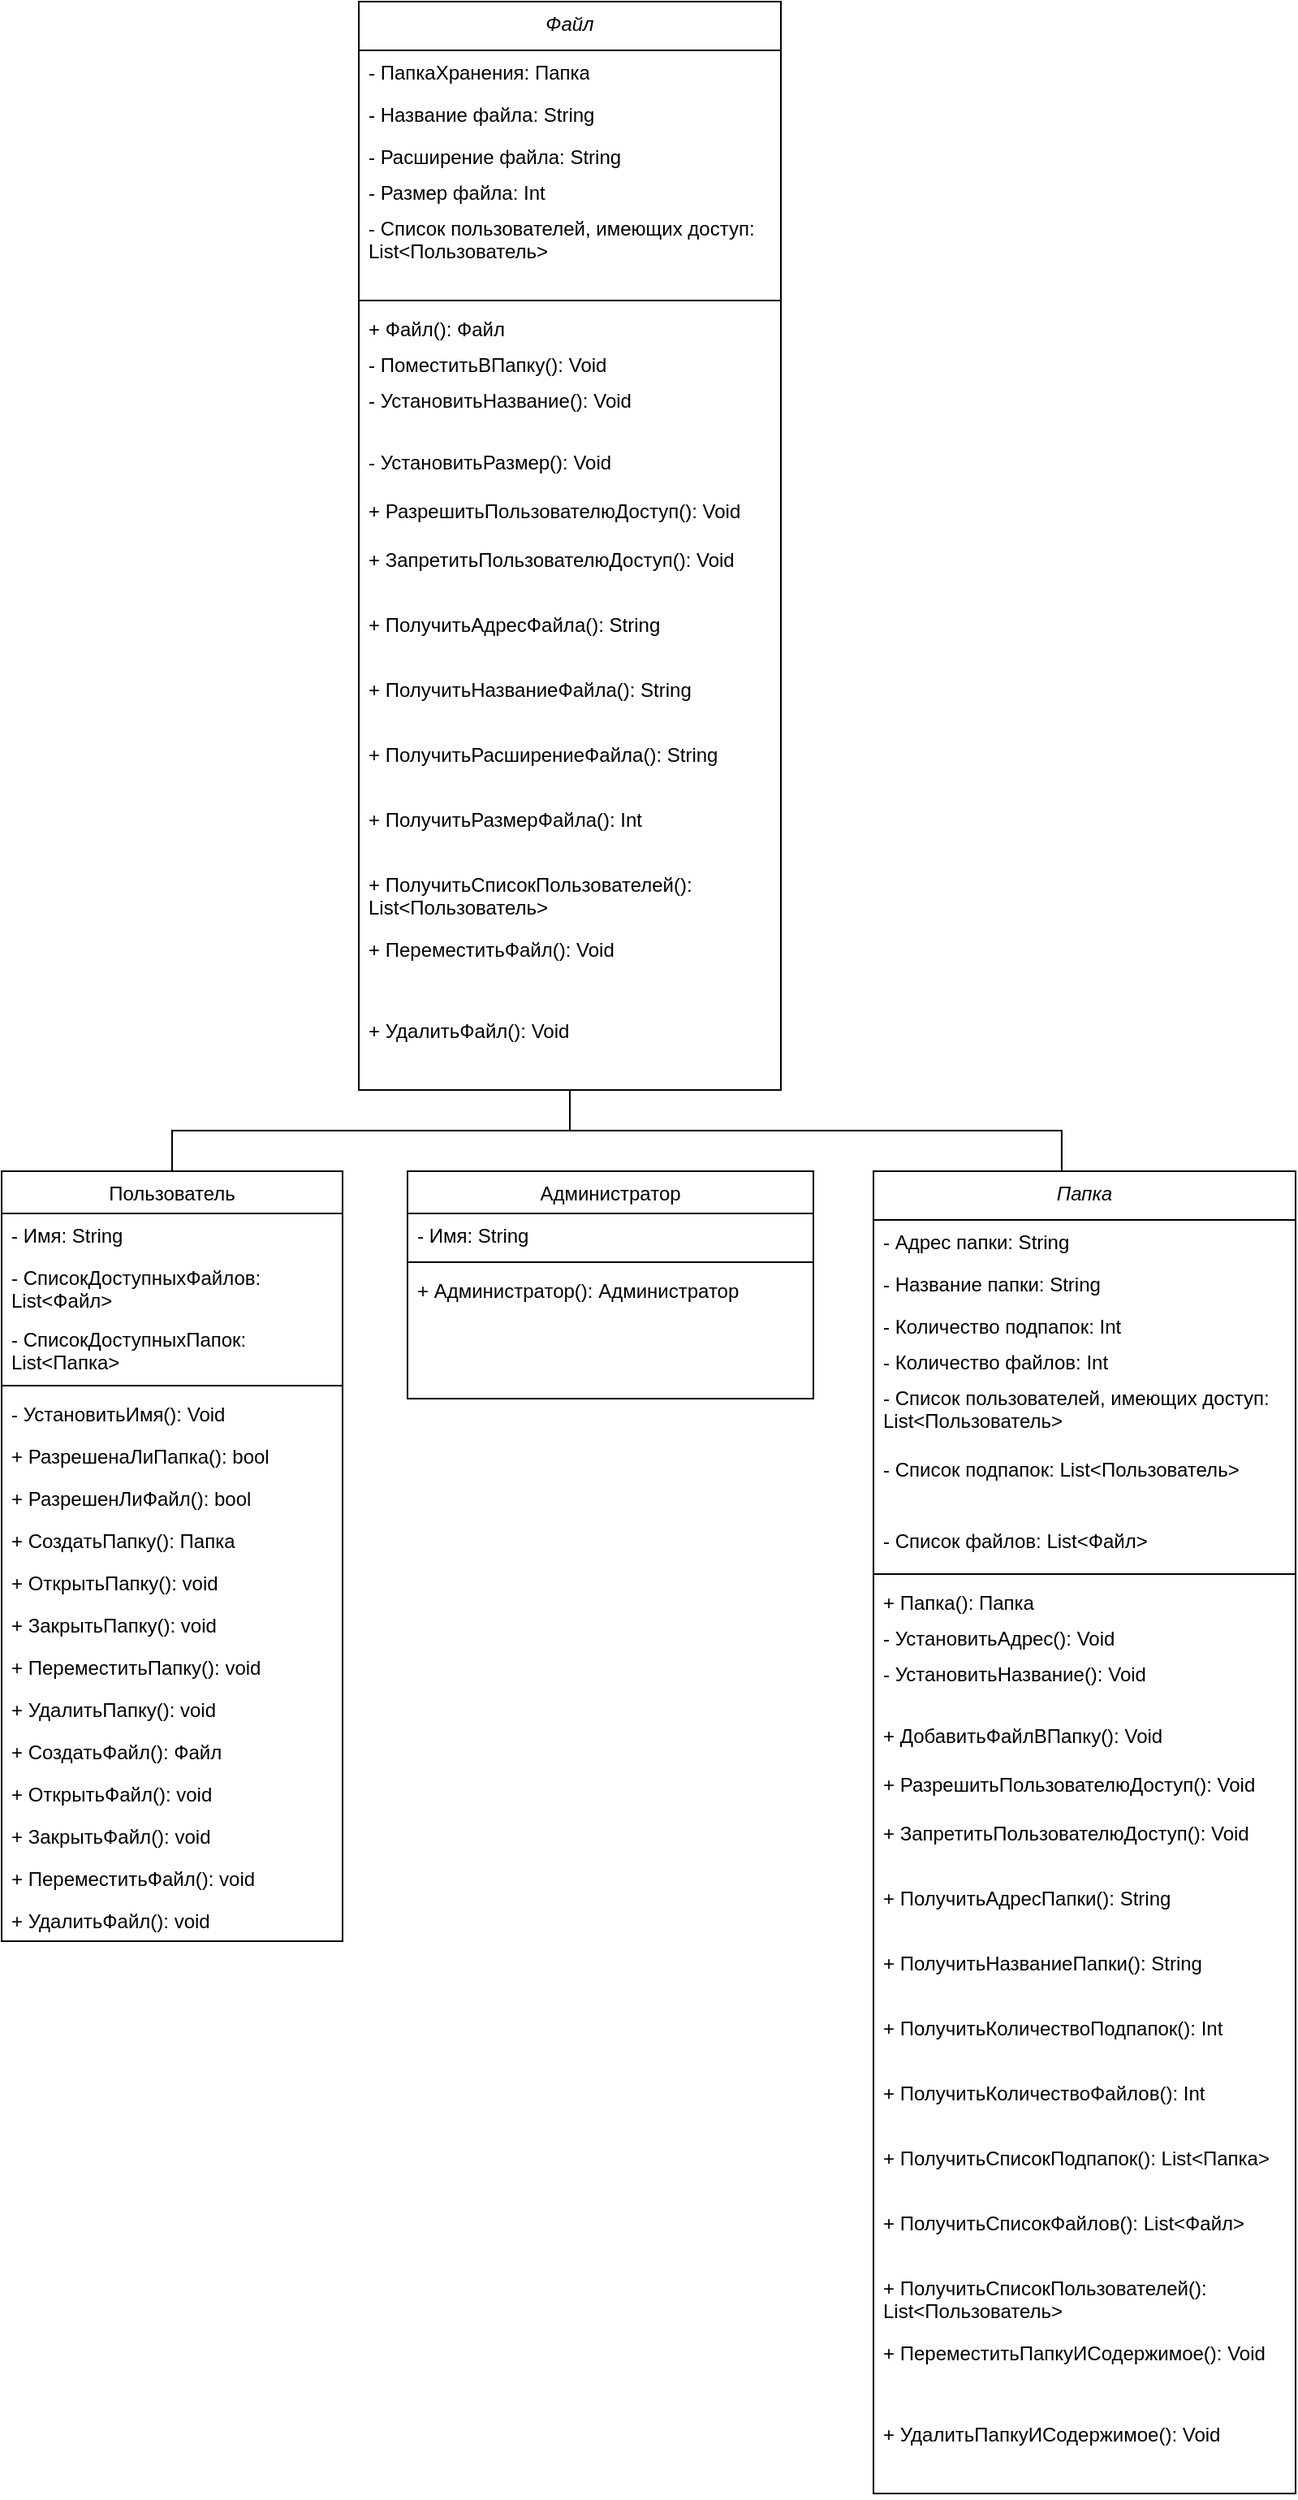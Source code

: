 <mxfile version="16.2.7" type="github">
  <diagram id="C5RBs43oDa-KdzZeNtuy" name="Page-1">
    <mxGraphModel dx="868" dy="1619" grid="1" gridSize="10" guides="1" tooltips="1" connect="1" arrows="1" fold="1" page="1" pageScale="1" pageWidth="827" pageHeight="1169" math="0" shadow="0">
      <root>
        <mxCell id="WIyWlLk6GJQsqaUBKTNV-0" />
        <mxCell id="WIyWlLk6GJQsqaUBKTNV-1" parent="WIyWlLk6GJQsqaUBKTNV-0" />
        <object label="Файл" id="zkfFHV4jXpPFQw0GAbJ--0">
          <mxCell style="swimlane;fontStyle=2;align=center;verticalAlign=top;childLayout=stackLayout;horizontal=1;startSize=30;horizontalStack=0;resizeParent=1;resizeLast=0;collapsible=1;marginBottom=0;rounded=0;shadow=0;strokeWidth=1;" parent="WIyWlLk6GJQsqaUBKTNV-1" vertex="1">
            <mxGeometry x="250" y="-190" width="260" height="670" as="geometry">
              <mxRectangle x="230" y="140" width="160" height="26" as="alternateBounds" />
            </mxGeometry>
          </mxCell>
        </object>
        <mxCell id="zkfFHV4jXpPFQw0GAbJ--2" value="- ПапкаХранения: Папка" style="text;align=left;verticalAlign=top;spacingLeft=4;spacingRight=4;overflow=hidden;rotatable=0;points=[[0,0.5],[1,0.5]];portConstraint=eastwest;rounded=0;shadow=0;html=0;whiteSpace=wrap;" parent="zkfFHV4jXpPFQw0GAbJ--0" vertex="1">
          <mxGeometry y="30" width="260" height="26" as="geometry" />
        </mxCell>
        <mxCell id="zkfFHV4jXpPFQw0GAbJ--1" value="- Название файла: String" style="text;align=left;verticalAlign=top;spacingLeft=4;spacingRight=4;overflow=hidden;rotatable=0;points=[[0,0.5],[1,0.5]];portConstraint=eastwest;" parent="zkfFHV4jXpPFQw0GAbJ--0" vertex="1">
          <mxGeometry y="56" width="260" height="26" as="geometry" />
        </mxCell>
        <object label="- Расширение файла: String" к="ка" id="zkfFHV4jXpPFQw0GAbJ--3">
          <mxCell style="text;align=left;verticalAlign=top;spacingLeft=4;spacingRight=4;overflow=hidden;rotatable=0;points=[[0,0.5],[1,0.5]];portConstraint=eastwest;rounded=0;shadow=0;html=0;" parent="zkfFHV4jXpPFQw0GAbJ--0" vertex="1">
            <mxGeometry y="82" width="260" height="22" as="geometry" />
          </mxCell>
        </object>
        <object label="- Размер файла: Int" к="ка" id="VKorEegoHt5vfarHfX1j-3">
          <mxCell style="text;align=left;verticalAlign=top;spacingLeft=4;spacingRight=4;overflow=hidden;rotatable=0;points=[[0,0.5],[1,0.5]];portConstraint=eastwest;rounded=0;shadow=0;html=0;" vertex="1" parent="zkfFHV4jXpPFQw0GAbJ--0">
            <mxGeometry y="104" width="260" height="22" as="geometry" />
          </mxCell>
        </object>
        <object label="- Список пользователей, имеющих доступ: List&lt;Пользователь&gt;" к="ка" id="VKorEegoHt5vfarHfX1j-4">
          <mxCell style="text;align=left;verticalAlign=top;spacingLeft=4;spacingRight=4;overflow=hidden;rotatable=0;points=[[0,0.5],[1,0.5]];portConstraint=eastwest;rounded=0;shadow=0;html=0;whiteSpace=wrap;" vertex="1" parent="zkfFHV4jXpPFQw0GAbJ--0">
            <mxGeometry y="126" width="260" height="54" as="geometry" />
          </mxCell>
        </object>
        <mxCell id="zkfFHV4jXpPFQw0GAbJ--4" value="" style="line;html=1;strokeWidth=1;align=left;verticalAlign=middle;spacingTop=-1;spacingLeft=3;spacingRight=3;rotatable=0;labelPosition=right;points=[];portConstraint=eastwest;" parent="zkfFHV4jXpPFQw0GAbJ--0" vertex="1">
          <mxGeometry y="180" width="260" height="8" as="geometry" />
        </mxCell>
        <mxCell id="VKorEegoHt5vfarHfX1j-5" value="+ Файл(): Файл" style="text;align=left;verticalAlign=top;spacingLeft=4;spacingRight=4;overflow=hidden;rotatable=0;points=[[0,0.5],[1,0.5]];portConstraint=eastwest;" vertex="1" parent="zkfFHV4jXpPFQw0GAbJ--0">
          <mxGeometry y="188" width="260" height="22" as="geometry" />
        </mxCell>
        <mxCell id="zkfFHV4jXpPFQw0GAbJ--5" value="- ПоместитьВПапку(): Void&#xa;" style="text;align=left;verticalAlign=top;spacingLeft=4;spacingRight=4;overflow=hidden;rotatable=0;points=[[0,0.5],[1,0.5]];portConstraint=eastwest;whiteSpace=wrap;" parent="zkfFHV4jXpPFQw0GAbJ--0" vertex="1">
          <mxGeometry y="210" width="260" height="22" as="geometry" />
        </mxCell>
        <mxCell id="VKorEegoHt5vfarHfX1j-6" value="- УстановитьНазвание(): Void&#xa;" style="text;align=left;verticalAlign=top;spacingLeft=4;spacingRight=4;overflow=hidden;rotatable=0;points=[[0,0.5],[1,0.5]];portConstraint=eastwest;whiteSpace=wrap;" vertex="1" parent="zkfFHV4jXpPFQw0GAbJ--0">
          <mxGeometry y="232" width="260" height="38" as="geometry" />
        </mxCell>
        <mxCell id="VKorEegoHt5vfarHfX1j-7" value="- УстановитьРазмер(): Void&#xa;" style="text;align=left;verticalAlign=top;spacingLeft=4;spacingRight=4;overflow=hidden;rotatable=0;points=[[0,0.5],[1,0.5]];portConstraint=eastwest;whiteSpace=wrap;" vertex="1" parent="zkfFHV4jXpPFQw0GAbJ--0">
          <mxGeometry y="270" width="260" height="30" as="geometry" />
        </mxCell>
        <mxCell id="VKorEegoHt5vfarHfX1j-8" value="+ РазрешитьПользователюДоступ(): Void" style="text;align=left;verticalAlign=top;spacingLeft=4;spacingRight=4;overflow=hidden;rotatable=0;points=[[0,0.5],[1,0.5]];portConstraint=eastwest;whiteSpace=wrap;" vertex="1" parent="zkfFHV4jXpPFQw0GAbJ--0">
          <mxGeometry y="300" width="260" height="30" as="geometry" />
        </mxCell>
        <mxCell id="VKorEegoHt5vfarHfX1j-12" value="+ ЗапретитьПользователюДоступ(): Void" style="text;align=left;verticalAlign=top;spacingLeft=4;spacingRight=4;overflow=hidden;rotatable=0;points=[[0,0.5],[1,0.5]];portConstraint=eastwest;whiteSpace=wrap;" vertex="1" parent="zkfFHV4jXpPFQw0GAbJ--0">
          <mxGeometry y="330" width="260" height="40" as="geometry" />
        </mxCell>
        <mxCell id="VKorEegoHt5vfarHfX1j-13" value="+ ПолучитьАдресФайла(): String" style="text;align=left;verticalAlign=top;spacingLeft=4;spacingRight=4;overflow=hidden;rotatable=0;points=[[0,0.5],[1,0.5]];portConstraint=eastwest;whiteSpace=wrap;" vertex="1" parent="zkfFHV4jXpPFQw0GAbJ--0">
          <mxGeometry y="370" width="260" height="40" as="geometry" />
        </mxCell>
        <mxCell id="VKorEegoHt5vfarHfX1j-14" value="+ ПолучитьНазваниеФайла(): String" style="text;align=left;verticalAlign=top;spacingLeft=4;spacingRight=4;overflow=hidden;rotatable=0;points=[[0,0.5],[1,0.5]];portConstraint=eastwest;whiteSpace=wrap;" vertex="1" parent="zkfFHV4jXpPFQw0GAbJ--0">
          <mxGeometry y="410" width="260" height="40" as="geometry" />
        </mxCell>
        <mxCell id="VKorEegoHt5vfarHfX1j-15" value="+ ПолучитьРасширениеФайла(): String" style="text;align=left;verticalAlign=top;spacingLeft=4;spacingRight=4;overflow=hidden;rotatable=0;points=[[0,0.5],[1,0.5]];portConstraint=eastwest;whiteSpace=wrap;" vertex="1" parent="zkfFHV4jXpPFQw0GAbJ--0">
          <mxGeometry y="450" width="260" height="40" as="geometry" />
        </mxCell>
        <mxCell id="VKorEegoHt5vfarHfX1j-16" value="+ ПолучитьРазмерФайла(): Int" style="text;align=left;verticalAlign=top;spacingLeft=4;spacingRight=4;overflow=hidden;rotatable=0;points=[[0,0.5],[1,0.5]];portConstraint=eastwest;whiteSpace=wrap;" vertex="1" parent="zkfFHV4jXpPFQw0GAbJ--0">
          <mxGeometry y="490" width="260" height="40" as="geometry" />
        </mxCell>
        <mxCell id="VKorEegoHt5vfarHfX1j-17" value="+ ПолучитьСписокПользователей(): List&lt;Пользователь&gt;" style="text;align=left;verticalAlign=top;spacingLeft=4;spacingRight=4;overflow=hidden;rotatable=0;points=[[0,0.5],[1,0.5]];portConstraint=eastwest;whiteSpace=wrap;" vertex="1" parent="zkfFHV4jXpPFQw0GAbJ--0">
          <mxGeometry y="530" width="260" height="40" as="geometry" />
        </mxCell>
        <mxCell id="VKorEegoHt5vfarHfX1j-58" value="+ ПереместитьФайл(): Void" style="text;align=left;verticalAlign=top;spacingLeft=4;spacingRight=4;overflow=hidden;rotatable=0;points=[[0,0.5],[1,0.5]];portConstraint=eastwest;whiteSpace=wrap;" vertex="1" parent="zkfFHV4jXpPFQw0GAbJ--0">
          <mxGeometry y="570" width="260" height="50" as="geometry" />
        </mxCell>
        <mxCell id="VKorEegoHt5vfarHfX1j-10" value="+ УдалитьФайл(): Void" style="text;align=left;verticalAlign=top;spacingLeft=4;spacingRight=4;overflow=hidden;rotatable=0;points=[[0,0.5],[1,0.5]];portConstraint=eastwest;whiteSpace=wrap;" vertex="1" parent="zkfFHV4jXpPFQw0GAbJ--0">
          <mxGeometry y="620" width="260" height="50" as="geometry" />
        </mxCell>
        <mxCell id="zkfFHV4jXpPFQw0GAbJ--6" value="Пользователь" style="swimlane;fontStyle=0;align=center;verticalAlign=top;childLayout=stackLayout;horizontal=1;startSize=26;horizontalStack=0;resizeParent=1;resizeLast=0;collapsible=1;marginBottom=0;rounded=0;shadow=0;strokeWidth=1;" parent="WIyWlLk6GJQsqaUBKTNV-1" vertex="1">
          <mxGeometry x="30" y="530" width="210" height="474" as="geometry">
            <mxRectangle x="130" y="380" width="160" height="26" as="alternateBounds" />
          </mxGeometry>
        </mxCell>
        <mxCell id="zkfFHV4jXpPFQw0GAbJ--7" value="- Имя: String" style="text;align=left;verticalAlign=top;spacingLeft=4;spacingRight=4;overflow=hidden;rotatable=0;points=[[0,0.5],[1,0.5]];portConstraint=eastwest;" parent="zkfFHV4jXpPFQw0GAbJ--6" vertex="1">
          <mxGeometry y="26" width="210" height="26" as="geometry" />
        </mxCell>
        <mxCell id="zkfFHV4jXpPFQw0GAbJ--8" value="- СписокДоступныхФайлов: List&lt;Файл&gt;" style="text;align=left;verticalAlign=top;spacingLeft=4;spacingRight=4;overflow=hidden;rotatable=0;points=[[0,0.5],[1,0.5]];portConstraint=eastwest;rounded=0;shadow=0;html=0;whiteSpace=wrap;" parent="zkfFHV4jXpPFQw0GAbJ--6" vertex="1">
          <mxGeometry y="52" width="210" height="38" as="geometry" />
        </mxCell>
        <mxCell id="VKorEegoHt5vfarHfX1j-24" value="- СписокДоступныхПапок: List&lt;Папка&gt;" style="text;align=left;verticalAlign=top;spacingLeft=4;spacingRight=4;overflow=hidden;rotatable=0;points=[[0,0.5],[1,0.5]];portConstraint=eastwest;rounded=0;shadow=0;html=0;whiteSpace=wrap;" vertex="1" parent="zkfFHV4jXpPFQw0GAbJ--6">
          <mxGeometry y="90" width="210" height="38" as="geometry" />
        </mxCell>
        <mxCell id="zkfFHV4jXpPFQw0GAbJ--9" value="" style="line;html=1;strokeWidth=1;align=left;verticalAlign=middle;spacingTop=-1;spacingLeft=3;spacingRight=3;rotatable=0;labelPosition=right;points=[];portConstraint=eastwest;" parent="zkfFHV4jXpPFQw0GAbJ--6" vertex="1">
          <mxGeometry y="128" width="210" height="8" as="geometry" />
        </mxCell>
        <mxCell id="zkfFHV4jXpPFQw0GAbJ--10" value="- УстановитьИмя(): Void" style="text;align=left;verticalAlign=top;spacingLeft=4;spacingRight=4;overflow=hidden;rotatable=0;points=[[0,0.5],[1,0.5]];portConstraint=eastwest;fontStyle=0" parent="zkfFHV4jXpPFQw0GAbJ--6" vertex="1">
          <mxGeometry y="136" width="210" height="26" as="geometry" />
        </mxCell>
        <mxCell id="VKorEegoHt5vfarHfX1j-48" value="+ РазрешенаЛиПапка(): bool" style="text;align=left;verticalAlign=top;spacingLeft=4;spacingRight=4;overflow=hidden;rotatable=0;points=[[0,0.5],[1,0.5]];portConstraint=eastwest;fontStyle=0" vertex="1" parent="zkfFHV4jXpPFQw0GAbJ--6">
          <mxGeometry y="162" width="210" height="26" as="geometry" />
        </mxCell>
        <mxCell id="VKorEegoHt5vfarHfX1j-49" value="+ РазрешенЛиФайл(): bool" style="text;align=left;verticalAlign=top;spacingLeft=4;spacingRight=4;overflow=hidden;rotatable=0;points=[[0,0.5],[1,0.5]];portConstraint=eastwest;fontStyle=0" vertex="1" parent="zkfFHV4jXpPFQw0GAbJ--6">
          <mxGeometry y="188" width="210" height="26" as="geometry" />
        </mxCell>
        <mxCell id="VKorEegoHt5vfarHfX1j-52" value="+ СоздатьПапку(): Папка" style="text;align=left;verticalAlign=top;spacingLeft=4;spacingRight=4;overflow=hidden;rotatable=0;points=[[0,0.5],[1,0.5]];portConstraint=eastwest;fontStyle=0" vertex="1" parent="zkfFHV4jXpPFQw0GAbJ--6">
          <mxGeometry y="214" width="210" height="26" as="geometry" />
        </mxCell>
        <mxCell id="VKorEegoHt5vfarHfX1j-50" value="+ ОткрытьПапку(): void" style="text;align=left;verticalAlign=top;spacingLeft=4;spacingRight=4;overflow=hidden;rotatable=0;points=[[0,0.5],[1,0.5]];portConstraint=eastwest;fontStyle=0" vertex="1" parent="zkfFHV4jXpPFQw0GAbJ--6">
          <mxGeometry y="240" width="210" height="26" as="geometry" />
        </mxCell>
        <mxCell id="VKorEegoHt5vfarHfX1j-51" value="+ ЗакрытьПапку(): void" style="text;align=left;verticalAlign=top;spacingLeft=4;spacingRight=4;overflow=hidden;rotatable=0;points=[[0,0.5],[1,0.5]];portConstraint=eastwest;fontStyle=0" vertex="1" parent="zkfFHV4jXpPFQw0GAbJ--6">
          <mxGeometry y="266" width="210" height="26" as="geometry" />
        </mxCell>
        <mxCell id="VKorEegoHt5vfarHfX1j-60" value="+ ПереместитьПапку(): void" style="text;align=left;verticalAlign=top;spacingLeft=4;spacingRight=4;overflow=hidden;rotatable=0;points=[[0,0.5],[1,0.5]];portConstraint=eastwest;fontStyle=0" vertex="1" parent="zkfFHV4jXpPFQw0GAbJ--6">
          <mxGeometry y="292" width="210" height="26" as="geometry" />
        </mxCell>
        <mxCell id="VKorEegoHt5vfarHfX1j-62" value="+ УдалитьПапку(): void" style="text;align=left;verticalAlign=top;spacingLeft=4;spacingRight=4;overflow=hidden;rotatable=0;points=[[0,0.5],[1,0.5]];portConstraint=eastwest;fontStyle=0" vertex="1" parent="zkfFHV4jXpPFQw0GAbJ--6">
          <mxGeometry y="318" width="210" height="26" as="geometry" />
        </mxCell>
        <mxCell id="VKorEegoHt5vfarHfX1j-53" value="+ СоздатьФайл(): Файл" style="text;align=left;verticalAlign=top;spacingLeft=4;spacingRight=4;overflow=hidden;rotatable=0;points=[[0,0.5],[1,0.5]];portConstraint=eastwest;fontStyle=0" vertex="1" parent="zkfFHV4jXpPFQw0GAbJ--6">
          <mxGeometry y="344" width="210" height="26" as="geometry" />
        </mxCell>
        <mxCell id="VKorEegoHt5vfarHfX1j-54" value="+ ОткрытьФайл(): void" style="text;align=left;verticalAlign=top;spacingLeft=4;spacingRight=4;overflow=hidden;rotatable=0;points=[[0,0.5],[1,0.5]];portConstraint=eastwest;fontStyle=0" vertex="1" parent="zkfFHV4jXpPFQw0GAbJ--6">
          <mxGeometry y="370" width="210" height="26" as="geometry" />
        </mxCell>
        <mxCell id="VKorEegoHt5vfarHfX1j-55" value="+ ЗакрытьФайл(): void" style="text;align=left;verticalAlign=top;spacingLeft=4;spacingRight=4;overflow=hidden;rotatable=0;points=[[0,0.5],[1,0.5]];portConstraint=eastwest;fontStyle=0" vertex="1" parent="zkfFHV4jXpPFQw0GAbJ--6">
          <mxGeometry y="396" width="210" height="26" as="geometry" />
        </mxCell>
        <mxCell id="VKorEegoHt5vfarHfX1j-56" value="+ ПереместитьФайл(): void" style="text;align=left;verticalAlign=top;spacingLeft=4;spacingRight=4;overflow=hidden;rotatable=0;points=[[0,0.5],[1,0.5]];portConstraint=eastwest;fontStyle=0" vertex="1" parent="zkfFHV4jXpPFQw0GAbJ--6">
          <mxGeometry y="422" width="210" height="26" as="geometry" />
        </mxCell>
        <mxCell id="VKorEegoHt5vfarHfX1j-63" value="+ УдалитьФайл(): void" style="text;align=left;verticalAlign=top;spacingLeft=4;spacingRight=4;overflow=hidden;rotatable=0;points=[[0,0.5],[1,0.5]];portConstraint=eastwest;fontStyle=0" vertex="1" parent="zkfFHV4jXpPFQw0GAbJ--6">
          <mxGeometry y="448" width="210" height="26" as="geometry" />
        </mxCell>
        <mxCell id="zkfFHV4jXpPFQw0GAbJ--12" value="" style="endArrow=none;endFill=0;shadow=0;strokeWidth=1;rounded=0;edgeStyle=elbowEdgeStyle;elbow=vertical;" parent="WIyWlLk6GJQsqaUBKTNV-1" source="zkfFHV4jXpPFQw0GAbJ--6" target="zkfFHV4jXpPFQw0GAbJ--0" edge="1">
          <mxGeometry width="160" relative="1" as="geometry">
            <mxPoint x="200" y="203" as="sourcePoint" />
            <mxPoint x="200" y="203" as="targetPoint" />
          </mxGeometry>
        </mxCell>
        <mxCell id="VKorEegoHt5vfarHfX1j-11" value="" style="endArrow=none;endSize=10;endFill=0;shadow=0;strokeWidth=1;rounded=0;edgeStyle=elbowEdgeStyle;elbow=vertical;exitX=0.446;exitY=0;exitDx=0;exitDy=0;exitPerimeter=0;" edge="1" parent="WIyWlLk6GJQsqaUBKTNV-1" source="VKorEegoHt5vfarHfX1j-25" target="VKorEegoHt5vfarHfX1j-10">
          <mxGeometry width="160" relative="1" as="geometry">
            <mxPoint x="680" y="530" as="sourcePoint" />
            <mxPoint x="590" y="470" as="targetPoint" />
          </mxGeometry>
        </mxCell>
        <mxCell id="VKorEegoHt5vfarHfX1j-18" value="Администратор" style="swimlane;fontStyle=0;align=center;verticalAlign=top;childLayout=stackLayout;horizontal=1;startSize=26;horizontalStack=0;resizeParent=1;resizeLast=0;collapsible=1;marginBottom=0;rounded=0;shadow=0;strokeWidth=1;" vertex="1" parent="WIyWlLk6GJQsqaUBKTNV-1">
          <mxGeometry x="280" y="530" width="250" height="140" as="geometry">
            <mxRectangle x="130" y="380" width="160" height="26" as="alternateBounds" />
          </mxGeometry>
        </mxCell>
        <mxCell id="VKorEegoHt5vfarHfX1j-19" value="- Имя: String" style="text;align=left;verticalAlign=top;spacingLeft=4;spacingRight=4;overflow=hidden;rotatable=0;points=[[0,0.5],[1,0.5]];portConstraint=eastwest;" vertex="1" parent="VKorEegoHt5vfarHfX1j-18">
          <mxGeometry y="26" width="250" height="26" as="geometry" />
        </mxCell>
        <mxCell id="VKorEegoHt5vfarHfX1j-21" value="" style="line;html=1;strokeWidth=1;align=left;verticalAlign=middle;spacingTop=-1;spacingLeft=3;spacingRight=3;rotatable=0;labelPosition=right;points=[];portConstraint=eastwest;" vertex="1" parent="VKorEegoHt5vfarHfX1j-18">
          <mxGeometry y="52" width="250" height="8" as="geometry" />
        </mxCell>
        <mxCell id="VKorEegoHt5vfarHfX1j-22" value="+ Администратор(): Администратор" style="text;align=left;verticalAlign=top;spacingLeft=4;spacingRight=4;overflow=hidden;rotatable=0;points=[[0,0.5],[1,0.5]];portConstraint=eastwest;fontStyle=0" vertex="1" parent="VKorEegoHt5vfarHfX1j-18">
          <mxGeometry y="60" width="250" height="26" as="geometry" />
        </mxCell>
        <object label="Папка" id="VKorEegoHt5vfarHfX1j-25">
          <mxCell style="swimlane;fontStyle=2;align=center;verticalAlign=top;childLayout=stackLayout;horizontal=1;startSize=30;horizontalStack=0;resizeParent=1;resizeLast=0;collapsible=1;marginBottom=0;rounded=0;shadow=0;strokeWidth=1;" vertex="1" parent="WIyWlLk6GJQsqaUBKTNV-1">
            <mxGeometry x="567" y="530" width="260" height="814" as="geometry">
              <mxRectangle x="230" y="140" width="160" height="26" as="alternateBounds" />
            </mxGeometry>
          </mxCell>
        </object>
        <mxCell id="VKorEegoHt5vfarHfX1j-26" value="- Адрес папки: String" style="text;align=left;verticalAlign=top;spacingLeft=4;spacingRight=4;overflow=hidden;rotatable=0;points=[[0,0.5],[1,0.5]];portConstraint=eastwest;rounded=0;shadow=0;html=0;whiteSpace=wrap;" vertex="1" parent="VKorEegoHt5vfarHfX1j-25">
          <mxGeometry y="30" width="260" height="26" as="geometry" />
        </mxCell>
        <mxCell id="VKorEegoHt5vfarHfX1j-27" value="- Название папки: String" style="text;align=left;verticalAlign=top;spacingLeft=4;spacingRight=4;overflow=hidden;rotatable=0;points=[[0,0.5],[1,0.5]];portConstraint=eastwest;" vertex="1" parent="VKorEegoHt5vfarHfX1j-25">
          <mxGeometry y="56" width="260" height="26" as="geometry" />
        </mxCell>
        <object label="- Количество подпапок: Int" к="ка" id="VKorEegoHt5vfarHfX1j-28">
          <mxCell style="text;align=left;verticalAlign=top;spacingLeft=4;spacingRight=4;overflow=hidden;rotatable=0;points=[[0,0.5],[1,0.5]];portConstraint=eastwest;rounded=0;shadow=0;html=0;" vertex="1" parent="VKorEegoHt5vfarHfX1j-25">
            <mxGeometry y="82" width="260" height="22" as="geometry" />
          </mxCell>
        </object>
        <object label="- Количество файлов: Int" к="ка" id="VKorEegoHt5vfarHfX1j-29">
          <mxCell style="text;align=left;verticalAlign=top;spacingLeft=4;spacingRight=4;overflow=hidden;rotatable=0;points=[[0,0.5],[1,0.5]];portConstraint=eastwest;rounded=0;shadow=0;html=0;" vertex="1" parent="VKorEegoHt5vfarHfX1j-25">
            <mxGeometry y="104" width="260" height="22" as="geometry" />
          </mxCell>
        </object>
        <object label="- Список пользователей, имеющих доступ: List&lt;Пользователь&gt;" к="ка" id="VKorEegoHt5vfarHfX1j-30">
          <mxCell style="text;align=left;verticalAlign=top;spacingLeft=4;spacingRight=4;overflow=hidden;rotatable=0;points=[[0,0.5],[1,0.5]];portConstraint=eastwest;rounded=0;shadow=0;html=0;whiteSpace=wrap;" vertex="1" parent="VKorEegoHt5vfarHfX1j-25">
            <mxGeometry y="126" width="260" height="44" as="geometry" />
          </mxCell>
        </object>
        <object label="- Список подпапок: List&lt;Пользователь&gt;" к="ка" id="VKorEegoHt5vfarHfX1j-47">
          <mxCell style="text;align=left;verticalAlign=top;spacingLeft=4;spacingRight=4;overflow=hidden;rotatable=0;points=[[0,0.5],[1,0.5]];portConstraint=eastwest;rounded=0;shadow=0;html=0;whiteSpace=wrap;" vertex="1" parent="VKorEegoHt5vfarHfX1j-25">
            <mxGeometry y="170" width="260" height="44" as="geometry" />
          </mxCell>
        </object>
        <object label="- Список файлов: List&lt;Файл&gt;" к="ка" id="VKorEegoHt5vfarHfX1j-44">
          <mxCell style="text;align=left;verticalAlign=top;spacingLeft=4;spacingRight=4;overflow=hidden;rotatable=0;points=[[0,0.5],[1,0.5]];portConstraint=eastwest;rounded=0;shadow=0;html=0;whiteSpace=wrap;" vertex="1" parent="VKorEegoHt5vfarHfX1j-25">
            <mxGeometry y="214" width="260" height="30" as="geometry" />
          </mxCell>
        </object>
        <mxCell id="VKorEegoHt5vfarHfX1j-31" value="" style="line;html=1;strokeWidth=1;align=left;verticalAlign=middle;spacingTop=-1;spacingLeft=3;spacingRight=3;rotatable=0;labelPosition=right;points=[];portConstraint=eastwest;" vertex="1" parent="VKorEegoHt5vfarHfX1j-25">
          <mxGeometry y="244" width="260" height="8" as="geometry" />
        </mxCell>
        <mxCell id="VKorEegoHt5vfarHfX1j-32" value="+ Папка(): Папка" style="text;align=left;verticalAlign=top;spacingLeft=4;spacingRight=4;overflow=hidden;rotatable=0;points=[[0,0.5],[1,0.5]];portConstraint=eastwest;" vertex="1" parent="VKorEegoHt5vfarHfX1j-25">
          <mxGeometry y="252" width="260" height="22" as="geometry" />
        </mxCell>
        <mxCell id="VKorEegoHt5vfarHfX1j-33" value="- УстановитьАдрес(): Void&#xa;" style="text;align=left;verticalAlign=top;spacingLeft=4;spacingRight=4;overflow=hidden;rotatable=0;points=[[0,0.5],[1,0.5]];portConstraint=eastwest;whiteSpace=wrap;" vertex="1" parent="VKorEegoHt5vfarHfX1j-25">
          <mxGeometry y="274" width="260" height="22" as="geometry" />
        </mxCell>
        <mxCell id="VKorEegoHt5vfarHfX1j-34" value="- УстановитьНазвание(): Void&#xa;" style="text;align=left;verticalAlign=top;spacingLeft=4;spacingRight=4;overflow=hidden;rotatable=0;points=[[0,0.5],[1,0.5]];portConstraint=eastwest;whiteSpace=wrap;" vertex="1" parent="VKorEegoHt5vfarHfX1j-25">
          <mxGeometry y="296" width="260" height="38" as="geometry" />
        </mxCell>
        <mxCell id="VKorEegoHt5vfarHfX1j-35" value="+ ДобавитьФайлВПапку(): Void&#xa;" style="text;align=left;verticalAlign=top;spacingLeft=4;spacingRight=4;overflow=hidden;rotatable=0;points=[[0,0.5],[1,0.5]];portConstraint=eastwest;whiteSpace=wrap;" vertex="1" parent="VKorEegoHt5vfarHfX1j-25">
          <mxGeometry y="334" width="260" height="30" as="geometry" />
        </mxCell>
        <mxCell id="VKorEegoHt5vfarHfX1j-36" value="+ РазрешитьПользователюДоступ(): Void" style="text;align=left;verticalAlign=top;spacingLeft=4;spacingRight=4;overflow=hidden;rotatable=0;points=[[0,0.5],[1,0.5]];portConstraint=eastwest;whiteSpace=wrap;" vertex="1" parent="VKorEegoHt5vfarHfX1j-25">
          <mxGeometry y="364" width="260" height="30" as="geometry" />
        </mxCell>
        <mxCell id="VKorEegoHt5vfarHfX1j-37" value="+ ЗапретитьПользователюДоступ(): Void" style="text;align=left;verticalAlign=top;spacingLeft=4;spacingRight=4;overflow=hidden;rotatable=0;points=[[0,0.5],[1,0.5]];portConstraint=eastwest;whiteSpace=wrap;" vertex="1" parent="VKorEegoHt5vfarHfX1j-25">
          <mxGeometry y="394" width="260" height="40" as="geometry" />
        </mxCell>
        <mxCell id="VKorEegoHt5vfarHfX1j-38" value="+ ПолучитьАдресПапки(): String" style="text;align=left;verticalAlign=top;spacingLeft=4;spacingRight=4;overflow=hidden;rotatable=0;points=[[0,0.5],[1,0.5]];portConstraint=eastwest;whiteSpace=wrap;" vertex="1" parent="VKorEegoHt5vfarHfX1j-25">
          <mxGeometry y="434" width="260" height="40" as="geometry" />
        </mxCell>
        <mxCell id="VKorEegoHt5vfarHfX1j-39" value="+ ПолучитьНазваниеПапки(): String" style="text;align=left;verticalAlign=top;spacingLeft=4;spacingRight=4;overflow=hidden;rotatable=0;points=[[0,0.5],[1,0.5]];portConstraint=eastwest;whiteSpace=wrap;" vertex="1" parent="VKorEegoHt5vfarHfX1j-25">
          <mxGeometry y="474" width="260" height="40" as="geometry" />
        </mxCell>
        <mxCell id="VKorEegoHt5vfarHfX1j-40" value="+ ПолучитьКоличествоПодпапок(): Int" style="text;align=left;verticalAlign=top;spacingLeft=4;spacingRight=4;overflow=hidden;rotatable=0;points=[[0,0.5],[1,0.5]];portConstraint=eastwest;whiteSpace=wrap;" vertex="1" parent="VKorEegoHt5vfarHfX1j-25">
          <mxGeometry y="514" width="260" height="40" as="geometry" />
        </mxCell>
        <mxCell id="VKorEegoHt5vfarHfX1j-41" value="+ ПолучитьКоличествоФайлов(): Int" style="text;align=left;verticalAlign=top;spacingLeft=4;spacingRight=4;overflow=hidden;rotatable=0;points=[[0,0.5],[1,0.5]];portConstraint=eastwest;whiteSpace=wrap;" vertex="1" parent="VKorEegoHt5vfarHfX1j-25">
          <mxGeometry y="554" width="260" height="40" as="geometry" />
        </mxCell>
        <mxCell id="VKorEegoHt5vfarHfX1j-45" value="+ ПолучитьСписокПодпапок(): List&lt;Папка&gt;" style="text;align=left;verticalAlign=top;spacingLeft=4;spacingRight=4;overflow=hidden;rotatable=0;points=[[0,0.5],[1,0.5]];portConstraint=eastwest;whiteSpace=wrap;" vertex="1" parent="VKorEegoHt5vfarHfX1j-25">
          <mxGeometry y="594" width="260" height="40" as="geometry" />
        </mxCell>
        <mxCell id="VKorEegoHt5vfarHfX1j-46" value="+ ПолучитьСписокФайлов(): List&lt;Файл&gt;" style="text;align=left;verticalAlign=top;spacingLeft=4;spacingRight=4;overflow=hidden;rotatable=0;points=[[0,0.5],[1,0.5]];portConstraint=eastwest;whiteSpace=wrap;" vertex="1" parent="VKorEegoHt5vfarHfX1j-25">
          <mxGeometry y="634" width="260" height="40" as="geometry" />
        </mxCell>
        <mxCell id="VKorEegoHt5vfarHfX1j-42" value="+ ПолучитьСписокПользователей(): List&lt;Пользователь&gt;" style="text;align=left;verticalAlign=top;spacingLeft=4;spacingRight=4;overflow=hidden;rotatable=0;points=[[0,0.5],[1,0.5]];portConstraint=eastwest;whiteSpace=wrap;" vertex="1" parent="VKorEegoHt5vfarHfX1j-25">
          <mxGeometry y="674" width="260" height="40" as="geometry" />
        </mxCell>
        <mxCell id="VKorEegoHt5vfarHfX1j-59" value="+ ПереместитьПапкуИСодержимое(): Void" style="text;align=left;verticalAlign=top;spacingLeft=4;spacingRight=4;overflow=hidden;rotatable=0;points=[[0,0.5],[1,0.5]];portConstraint=eastwest;whiteSpace=wrap;" vertex="1" parent="VKorEegoHt5vfarHfX1j-25">
          <mxGeometry y="714" width="260" height="50" as="geometry" />
        </mxCell>
        <mxCell id="VKorEegoHt5vfarHfX1j-43" value="+ УдалитьПапкуИСодержимое(): Void" style="text;align=left;verticalAlign=top;spacingLeft=4;spacingRight=4;overflow=hidden;rotatable=0;points=[[0,0.5],[1,0.5]];portConstraint=eastwest;whiteSpace=wrap;" vertex="1" parent="VKorEegoHt5vfarHfX1j-25">
          <mxGeometry y="764" width="260" height="50" as="geometry" />
        </mxCell>
      </root>
    </mxGraphModel>
  </diagram>
</mxfile>
